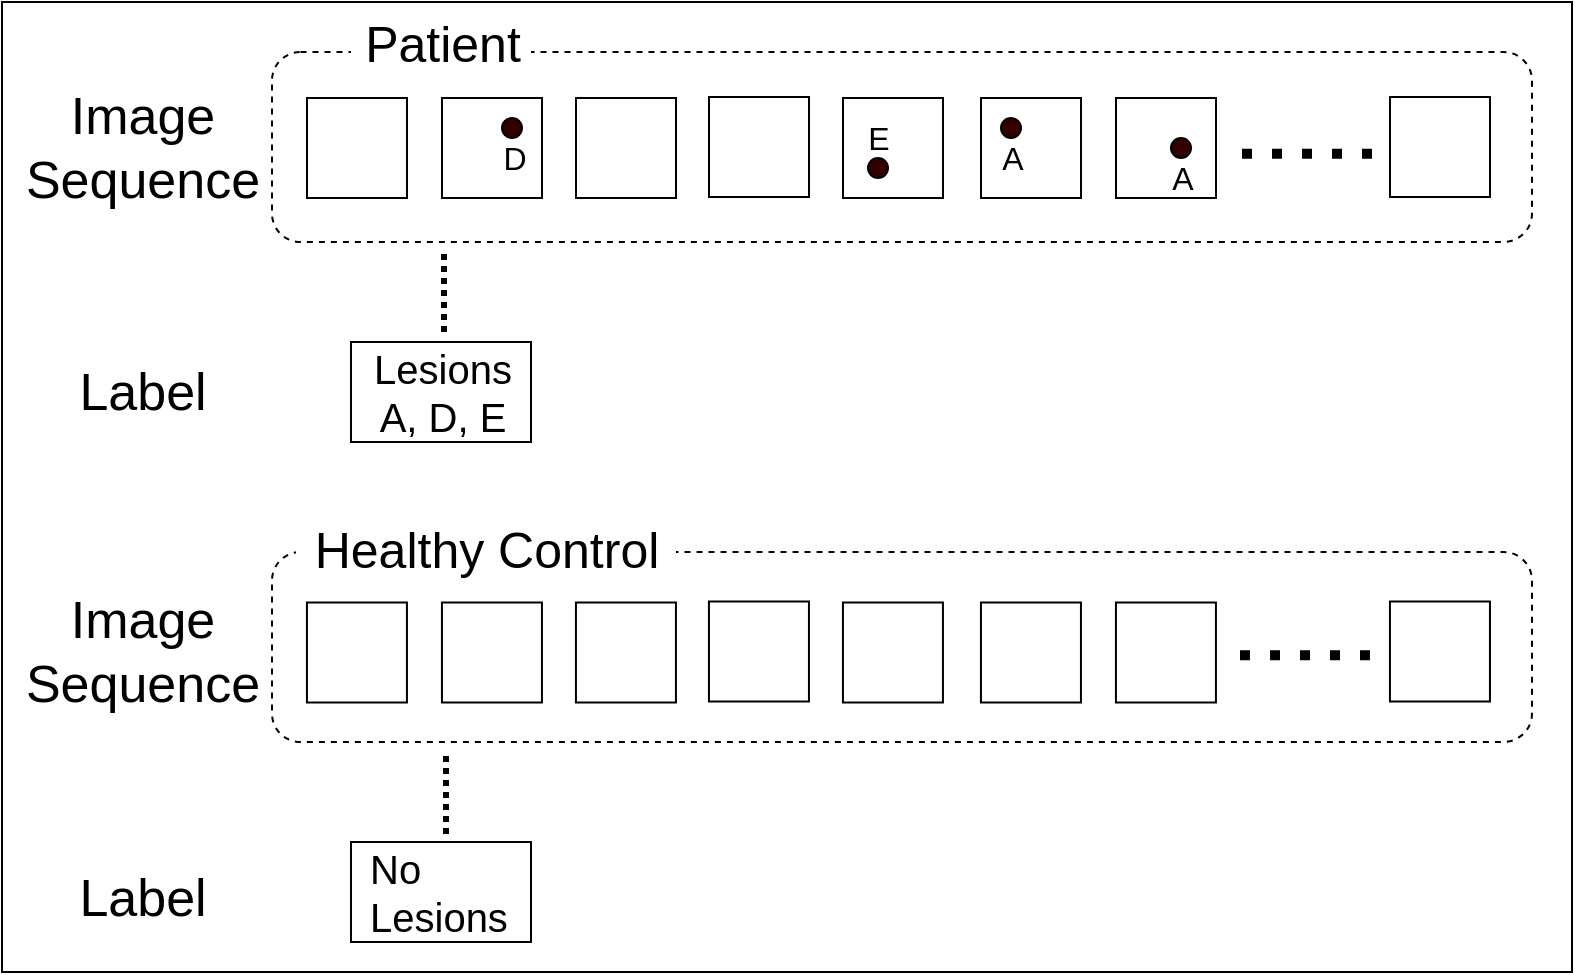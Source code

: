 <mxfile version="12.5.5" type="device"><diagram id="SfY0SYnncM8G0jKTT8yQ" name="Page-1"><mxGraphModel dx="961" dy="1499" grid="1" gridSize="10" guides="1" tooltips="1" connect="1" arrows="1" fold="1" page="1" pageScale="1" pageWidth="827" pageHeight="1169" math="0" shadow="0"><root><mxCell id="0"/><mxCell id="1" parent="0"/><mxCell id="CmPOZcsYKiao7uapdvf8-1" value="" style="rounded=0;whiteSpace=wrap;html=1;" parent="1" vertex="1"><mxGeometry x="85" y="55" width="785" height="485" as="geometry"/></mxCell><mxCell id="CmPOZcsYKiao7uapdvf8-2" value="" style="rounded=1;whiteSpace=wrap;html=1;fillColor=#FFFFFF;dashed=1;perimeterSpacing=10;" parent="1" vertex="1"><mxGeometry x="220" y="80" width="630" height="95" as="geometry"/></mxCell><mxCell id="CmPOZcsYKiao7uapdvf8-3" value="" style="rounded=0;whiteSpace=wrap;html=1;" parent="1" vertex="1"><mxGeometry x="237.5" y="103" width="50" height="50" as="geometry"/></mxCell><mxCell id="CmPOZcsYKiao7uapdvf8-4" value="" style="rounded=0;whiteSpace=wrap;html=1;" parent="1" vertex="1"><mxGeometry x="305" y="103" width="50" height="50" as="geometry"/></mxCell><mxCell id="CmPOZcsYKiao7uapdvf8-5" value="" style="rounded=0;whiteSpace=wrap;html=1;" parent="1" vertex="1"><mxGeometry x="372" y="103" width="50" height="50" as="geometry"/></mxCell><mxCell id="CmPOZcsYKiao7uapdvf8-6" value="" style="rounded=0;whiteSpace=wrap;html=1;" parent="1" vertex="1"><mxGeometry x="505.5" y="103" width="50" height="50" as="geometry"/></mxCell><mxCell id="CmPOZcsYKiao7uapdvf8-7" value="" style="rounded=0;whiteSpace=wrap;html=1;" parent="1" vertex="1"><mxGeometry x="574.5" y="103" width="50" height="50" as="geometry"/></mxCell><mxCell id="CmPOZcsYKiao7uapdvf8-8" value="" style="rounded=0;whiteSpace=wrap;html=1;" parent="1" vertex="1"><mxGeometry x="642" y="103" width="50" height="50" as="geometry"/></mxCell><mxCell id="CmPOZcsYKiao7uapdvf8-9" value="" style="rounded=0;whiteSpace=wrap;html=1;" parent="1" vertex="1"><mxGeometry x="779" y="102.5" width="50" height="50" as="geometry"/></mxCell><mxCell id="CmPOZcsYKiao7uapdvf8-10" value="" style="ellipse;whiteSpace=wrap;html=1;fillColor=#330000;" parent="1" vertex="1"><mxGeometry x="335" y="113" width="10" height="10" as="geometry"/></mxCell><mxCell id="CmPOZcsYKiao7uapdvf8-11" value="" style="ellipse;whiteSpace=wrap;html=1;fillColor=#330000;" parent="1" vertex="1"><mxGeometry x="518" y="133" width="10" height="10" as="geometry"/></mxCell><mxCell id="CmPOZcsYKiao7uapdvf8-12" value="" style="ellipse;whiteSpace=wrap;html=1;fillColor=#330000;" parent="1" vertex="1"><mxGeometry x="584.5" y="113" width="10" height="10" as="geometry"/></mxCell><mxCell id="CmPOZcsYKiao7uapdvf8-13" value="&lt;font style=&quot;font-size: 16px&quot;&gt;D&lt;/font&gt;" style="text;html=1;align=center;verticalAlign=middle;resizable=0;points=[];;autosize=1;" parent="1" vertex="1"><mxGeometry x="326" y="123" width="30" height="20" as="geometry"/></mxCell><mxCell id="CmPOZcsYKiao7uapdvf8-14" value="&lt;font style=&quot;font-size: 16px&quot;&gt;E&lt;/font&gt;" style="text;html=1;align=center;verticalAlign=middle;resizable=0;points=[];;autosize=1;" parent="1" vertex="1"><mxGeometry x="508" y="113" width="30" height="20" as="geometry"/></mxCell><mxCell id="CmPOZcsYKiao7uapdvf8-15" value="&lt;font style=&quot;font-size: 16px&quot;&gt;A&lt;/font&gt;" style="text;html=1;align=center;verticalAlign=middle;resizable=0;points=[];;autosize=1;" parent="1" vertex="1"><mxGeometry x="574.5" y="123" width="30" height="20" as="geometry"/></mxCell><mxCell id="CmPOZcsYKiao7uapdvf8-16" value="" style="ellipse;whiteSpace=wrap;html=1;fillColor=#330000;" parent="1" vertex="1"><mxGeometry x="669.5" y="123" width="10" height="10" as="geometry"/></mxCell><mxCell id="CmPOZcsYKiao7uapdvf8-17" value="&lt;font style=&quot;font-size: 16px&quot;&gt;A&lt;/font&gt;" style="text;html=1;align=center;verticalAlign=middle;resizable=0;points=[];;autosize=1;" parent="1" vertex="1"><mxGeometry x="659.5" y="133" width="30" height="20" as="geometry"/></mxCell><mxCell id="CmPOZcsYKiao7uapdvf8-18" value="&lt;font style=&quot;font-size: 20px&quot;&gt;Lesions&lt;br&gt;A, D, E&lt;/font&gt;" style="text;html=1;align=center;verticalAlign=middle;resizable=0;points=[];;autosize=1;strokeColor=#000000;" parent="1" vertex="1"><mxGeometry x="259.5" y="225" width="90" height="50" as="geometry"/></mxCell><mxCell id="CmPOZcsYKiao7uapdvf8-19" value="" style="rounded=1;whiteSpace=wrap;html=1;fillColor=#FFFFFF;dashed=1;perimeterSpacing=10;" parent="1" vertex="1"><mxGeometry x="220" y="330" width="630" height="95" as="geometry"/></mxCell><mxCell id="CmPOZcsYKiao7uapdvf8-27" value="&lt;font style=&quot;font-size: 20px&quot;&gt;No&lt;br&gt;Lesions&lt;/font&gt;" style="text;html=1;align=left;verticalAlign=middle;resizable=0;points=[];;autosize=1;strokeColor=#000000;spacingLeft=7;" parent="1" vertex="1"><mxGeometry x="259.5" y="475" width="90" height="50" as="geometry"/></mxCell><mxCell id="CmPOZcsYKiao7uapdvf8-28" value="&lt;font style=&quot;font-size: 26px&quot;&gt;Image&lt;br&gt;Sequence&lt;br&gt;&lt;/font&gt;" style="text;html=1;align=center;verticalAlign=middle;resizable=0;points=[];;autosize=1;" parent="1" vertex="1"><mxGeometry x="90" y="107.5" width="130" height="40" as="geometry"/></mxCell><mxCell id="CmPOZcsYKiao7uapdvf8-29" value="&lt;font&gt;&lt;font style=&quot;font-size: 26px&quot;&gt;Label&lt;/font&gt;&lt;br&gt;&lt;/font&gt;" style="text;html=1;align=center;verticalAlign=middle;resizable=0;points=[];;autosize=1;" parent="1" vertex="1"><mxGeometry x="115" y="240" width="80" height="20" as="geometry"/></mxCell><mxCell id="CmPOZcsYKiao7uapdvf8-30" value="&lt;font style=&quot;font-size: 25px&quot;&gt;Patient&lt;/font&gt;" style="text;html=1;align=center;verticalAlign=middle;resizable=0;points=[];;autosize=1;strokeColor=none;labelBackgroundColor=#ffffff;fillColor=#ffffff;" parent="1" vertex="1"><mxGeometry x="259.5" y="65" width="90" height="20" as="geometry"/></mxCell><mxCell id="CmPOZcsYKiao7uapdvf8-31" value="&lt;font&gt;&lt;font style=&quot;font-size: 25px&quot;&gt;Healthy Control&lt;/font&gt;&lt;br&gt;&lt;/font&gt;" style="text;html=1;align=center;verticalAlign=middle;resizable=0;points=[];;autosize=1;strokeColor=none;labelBackgroundColor=#ffffff;fillColor=#ffffff;" parent="1" vertex="1"><mxGeometry x="232" y="318" width="190" height="20" as="geometry"/></mxCell><mxCell id="CmPOZcsYKiao7uapdvf8-34" value="" style="endArrow=none;dashed=1;html=1;dashPattern=1 1;strokeWidth=3;" parent="1" edge="1"><mxGeometry width="50" height="50" relative="1" as="geometry"><mxPoint x="306" y="220" as="sourcePoint"/><mxPoint x="306" y="179" as="targetPoint"/></mxGeometry></mxCell><mxCell id="CmPOZcsYKiao7uapdvf8-35" value="" style="endArrow=none;dashed=1;html=1;dashPattern=1 1;strokeWidth=3;" parent="1" edge="1"><mxGeometry width="50" height="50" relative="1" as="geometry"><mxPoint x="307" y="471" as="sourcePoint"/><mxPoint x="307" y="430" as="targetPoint"/></mxGeometry></mxCell><mxCell id="Mf5BvOWcugT3fNh6ln9K-2" value="&lt;font style=&quot;font-size: 26px&quot;&gt;Image&lt;br&gt;Sequence&lt;br&gt;&lt;/font&gt;" style="text;html=1;align=center;verticalAlign=middle;resizable=0;points=[];;autosize=1;" parent="1" vertex="1"><mxGeometry x="90" y="360" width="130" height="40" as="geometry"/></mxCell><mxCell id="Mf5BvOWcugT3fNh6ln9K-3" value="&lt;font&gt;&lt;font style=&quot;font-size: 26px&quot;&gt;Label&lt;/font&gt;&lt;br&gt;&lt;/font&gt;" style="text;html=1;align=center;verticalAlign=middle;resizable=0;points=[];;autosize=1;" parent="1" vertex="1"><mxGeometry x="115" y="492.5" width="80" height="20" as="geometry"/></mxCell><mxCell id="r1dPo7FGHUQxw39kbXgz-2" value="" style="rounded=0;whiteSpace=wrap;html=1;" vertex="1" parent="1"><mxGeometry x="438.5" y="102.5" width="50" height="50" as="geometry"/></mxCell><mxCell id="r1dPo7FGHUQxw39kbXgz-3" value="" style="endArrow=none;dashed=1;html=1;dashPattern=1 2;strokeWidth=5;" edge="1" parent="1"><mxGeometry width="50" height="50" relative="1" as="geometry"><mxPoint x="705" y="130.82" as="sourcePoint"/><mxPoint x="775" y="130.82" as="targetPoint"/></mxGeometry></mxCell><mxCell id="r1dPo7FGHUQxw39kbXgz-4" value="" style="rounded=0;whiteSpace=wrap;html=1;" vertex="1" parent="1"><mxGeometry x="237.47" y="355.25" width="50" height="50" as="geometry"/></mxCell><mxCell id="r1dPo7FGHUQxw39kbXgz-5" value="" style="rounded=0;whiteSpace=wrap;html=1;" vertex="1" parent="1"><mxGeometry x="304.97" y="355.25" width="50" height="50" as="geometry"/></mxCell><mxCell id="r1dPo7FGHUQxw39kbXgz-6" value="" style="rounded=0;whiteSpace=wrap;html=1;" vertex="1" parent="1"><mxGeometry x="371.97" y="355.25" width="50" height="50" as="geometry"/></mxCell><mxCell id="r1dPo7FGHUQxw39kbXgz-7" value="" style="rounded=0;whiteSpace=wrap;html=1;" vertex="1" parent="1"><mxGeometry x="505.47" y="355.25" width="50" height="50" as="geometry"/></mxCell><mxCell id="r1dPo7FGHUQxw39kbXgz-8" value="" style="rounded=0;whiteSpace=wrap;html=1;" vertex="1" parent="1"><mxGeometry x="574.47" y="355.25" width="50" height="50" as="geometry"/></mxCell><mxCell id="r1dPo7FGHUQxw39kbXgz-9" value="" style="rounded=0;whiteSpace=wrap;html=1;" vertex="1" parent="1"><mxGeometry x="641.97" y="355.25" width="50" height="50" as="geometry"/></mxCell><mxCell id="r1dPo7FGHUQxw39kbXgz-10" value="" style="rounded=0;whiteSpace=wrap;html=1;" vertex="1" parent="1"><mxGeometry x="778.97" y="354.75" width="50" height="50" as="geometry"/></mxCell><mxCell id="r1dPo7FGHUQxw39kbXgz-19" value="" style="rounded=0;whiteSpace=wrap;html=1;" vertex="1" parent="1"><mxGeometry x="438.47" y="354.75" width="50" height="50" as="geometry"/></mxCell><mxCell id="r1dPo7FGHUQxw39kbXgz-21" value="" style="endArrow=none;dashed=1;html=1;dashPattern=1 2;strokeWidth=5;" edge="1" parent="1"><mxGeometry width="50" height="50" relative="1" as="geometry"><mxPoint x="704.0" y="381.66" as="sourcePoint"/><mxPoint x="774.0" y="381.66" as="targetPoint"/></mxGeometry></mxCell></root></mxGraphModel></diagram></mxfile>